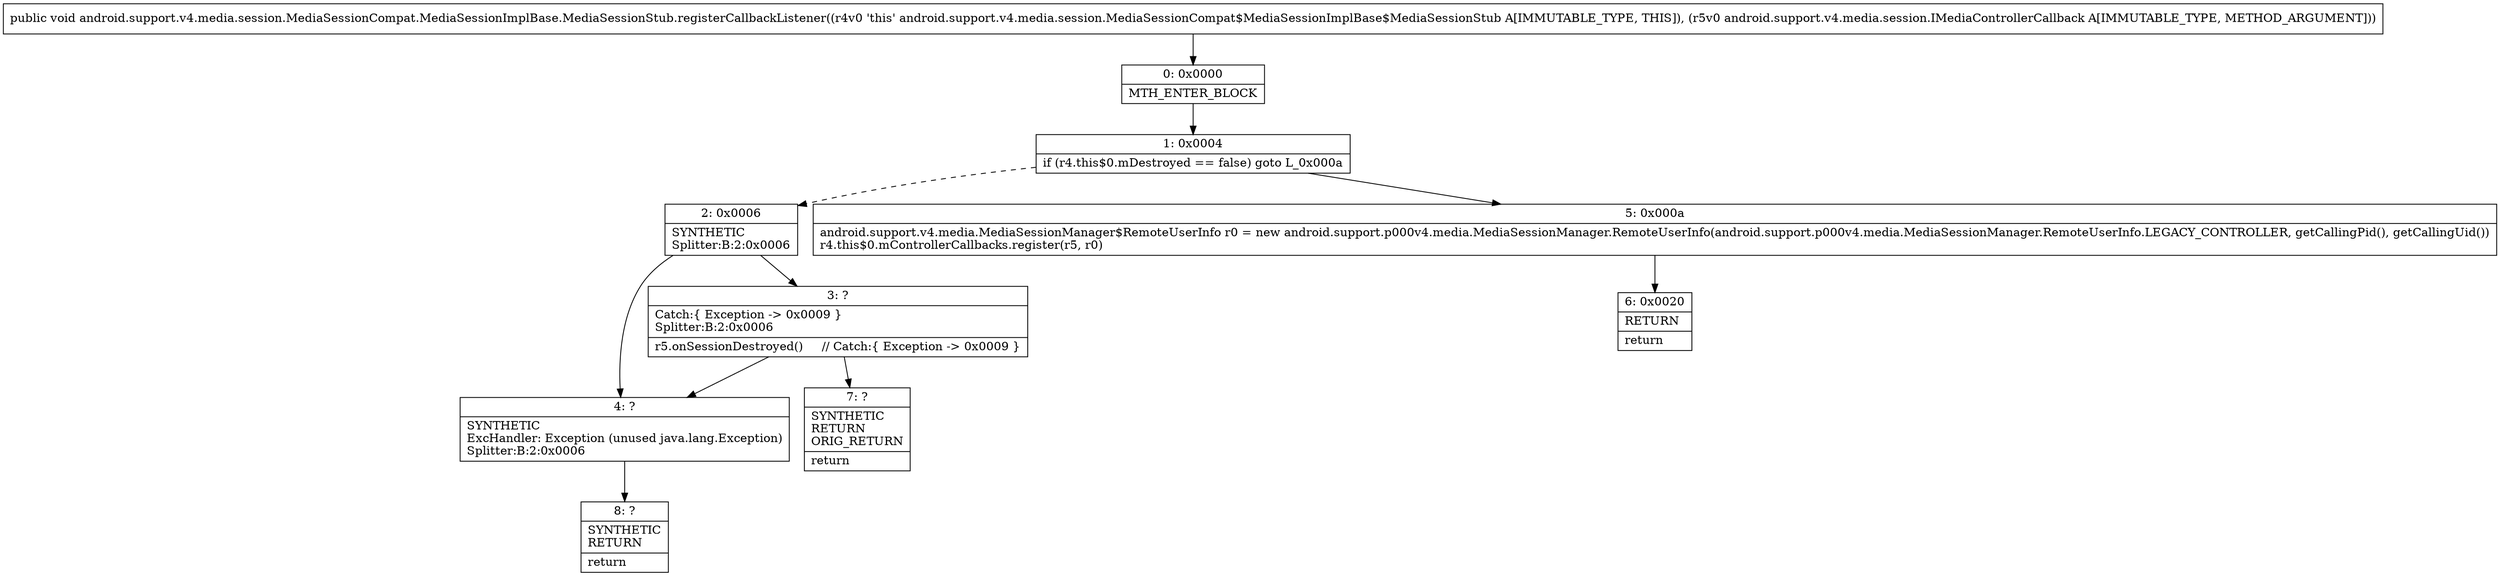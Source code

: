 digraph "CFG forandroid.support.v4.media.session.MediaSessionCompat.MediaSessionImplBase.MediaSessionStub.registerCallbackListener(Landroid\/support\/v4\/media\/session\/IMediaControllerCallback;)V" {
Node_0 [shape=record,label="{0\:\ 0x0000|MTH_ENTER_BLOCK\l}"];
Node_1 [shape=record,label="{1\:\ 0x0004|if (r4.this$0.mDestroyed == false) goto L_0x000a\l}"];
Node_2 [shape=record,label="{2\:\ 0x0006|SYNTHETIC\lSplitter:B:2:0x0006\l}"];
Node_3 [shape=record,label="{3\:\ ?|Catch:\{ Exception \-\> 0x0009 \}\lSplitter:B:2:0x0006\l|r5.onSessionDestroyed()     \/\/ Catch:\{ Exception \-\> 0x0009 \}\l}"];
Node_4 [shape=record,label="{4\:\ ?|SYNTHETIC\lExcHandler: Exception (unused java.lang.Exception)\lSplitter:B:2:0x0006\l}"];
Node_5 [shape=record,label="{5\:\ 0x000a|android.support.v4.media.MediaSessionManager$RemoteUserInfo r0 = new android.support.p000v4.media.MediaSessionManager.RemoteUserInfo(android.support.p000v4.media.MediaSessionManager.RemoteUserInfo.LEGACY_CONTROLLER, getCallingPid(), getCallingUid())\lr4.this$0.mControllerCallbacks.register(r5, r0)\l}"];
Node_6 [shape=record,label="{6\:\ 0x0020|RETURN\l|return\l}"];
Node_7 [shape=record,label="{7\:\ ?|SYNTHETIC\lRETURN\lORIG_RETURN\l|return\l}"];
Node_8 [shape=record,label="{8\:\ ?|SYNTHETIC\lRETURN\l|return\l}"];
MethodNode[shape=record,label="{public void android.support.v4.media.session.MediaSessionCompat.MediaSessionImplBase.MediaSessionStub.registerCallbackListener((r4v0 'this' android.support.v4.media.session.MediaSessionCompat$MediaSessionImplBase$MediaSessionStub A[IMMUTABLE_TYPE, THIS]), (r5v0 android.support.v4.media.session.IMediaControllerCallback A[IMMUTABLE_TYPE, METHOD_ARGUMENT])) }"];
MethodNode -> Node_0;
Node_0 -> Node_1;
Node_1 -> Node_2[style=dashed];
Node_1 -> Node_5;
Node_2 -> Node_3;
Node_2 -> Node_4;
Node_3 -> Node_4;
Node_3 -> Node_7;
Node_4 -> Node_8;
Node_5 -> Node_6;
}

